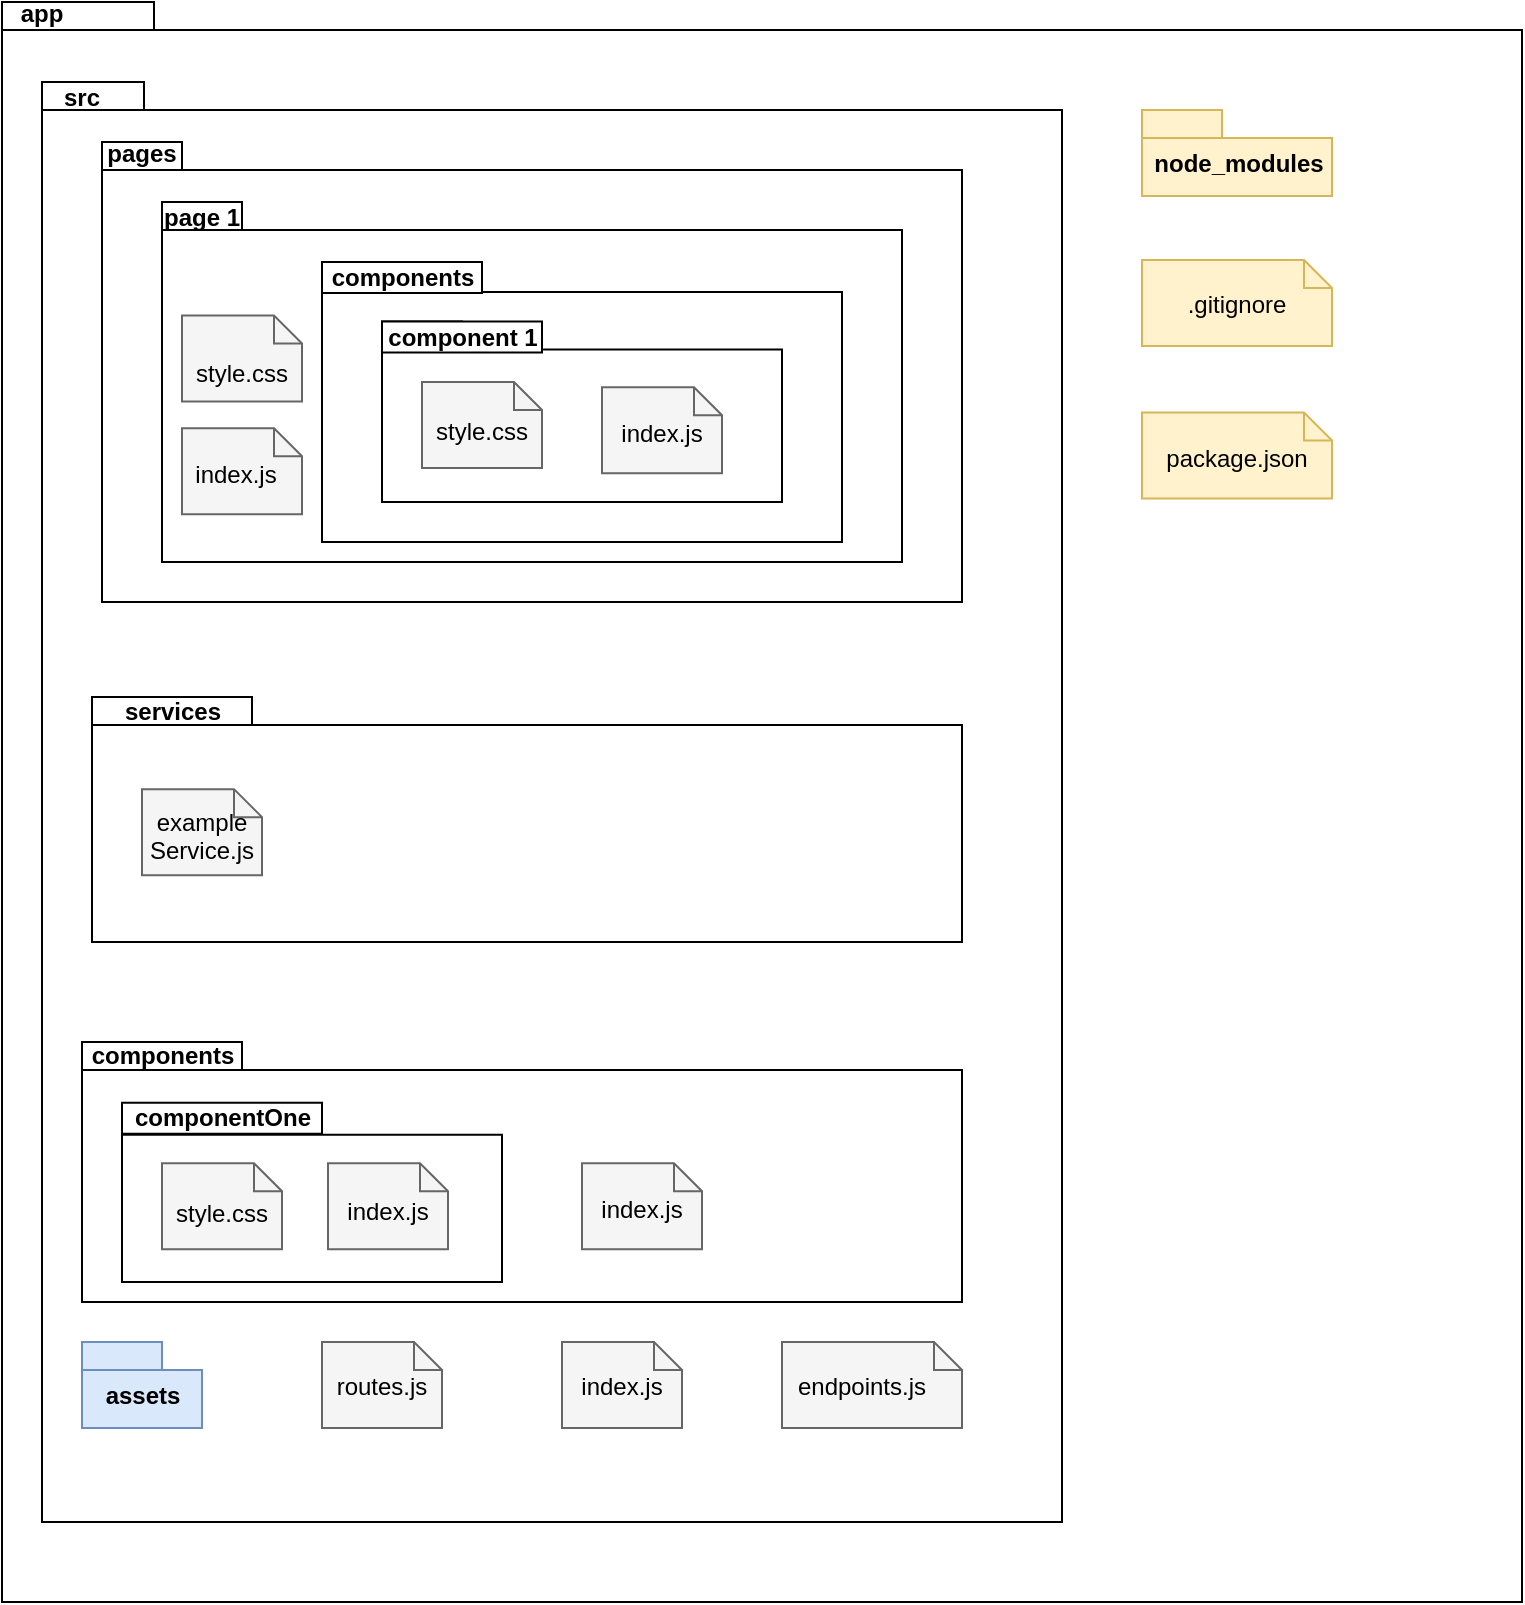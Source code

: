 <mxfile version="13.7.7" type="google"><diagram name="Page-1" id="5f0bae14-7c28-e335-631c-24af17079c00"><mxGraphModel dx="1298" dy="817" grid="1" gridSize="10" guides="1" tooltips="1" connect="1" arrows="1" fold="1" page="1" pageScale="1" pageWidth="1100" pageHeight="850" background="#ffffff" math="0" shadow="0"><root><mxCell id="0"/><mxCell id="1" parent="0"/><mxCell id="LLrB_lB7WMDVWIQWUESG-1" value="" style="shape=folder;fontStyle=1;spacingTop=10;tabWidth=40;tabHeight=14;tabPosition=left;html=1;" parent="1" vertex="1"><mxGeometry x="10" y="20" width="760" height="800" as="geometry"/></mxCell><mxCell id="5BjMBhhKJfP7Fgy8XnMF-1" value="" style="shape=folder;fontStyle=1;spacingTop=10;tabWidth=40;tabHeight=14;tabPosition=left;html=1;" parent="1" vertex="1"><mxGeometry x="30" y="60" width="510" height="720" as="geometry"/></mxCell><mxCell id="5BjMBhhKJfP7Fgy8XnMF-3" value="" style="shape=folder;fontStyle=1;spacingTop=10;tabWidth=40;tabHeight=14;tabPosition=left;html=1;" parent="1" vertex="1"><mxGeometry x="60" y="90" width="430" height="230" as="geometry"/></mxCell><mxCell id="5BjMBhhKJfP7Fgy8XnMF-2" value="src" style="text;align=center;fontStyle=1;verticalAlign=middle;spacingLeft=3;spacingRight=3;strokeColor=none;rotatable=0;points=[[0,0.5],[1,0.5]];portConstraint=eastwest;" parent="1" vertex="1"><mxGeometry x="30" y="60" width="40" height="14" as="geometry"/></mxCell><mxCell id="5BjMBhhKJfP7Fgy8XnMF-4" value="pages" style="text;align=center;fontStyle=1;verticalAlign=middle;spacingLeft=3;spacingRight=3;strokeColor=none;rotatable=0;points=[[0,0.5],[1,0.5]];portConstraint=eastwest;" parent="1" vertex="1"><mxGeometry x="40" y="82" width="80" height="26" as="geometry"/></mxCell><mxCell id="5BjMBhhKJfP7Fgy8XnMF-5" value="" style="shape=folder;fontStyle=1;spacingTop=10;tabWidth=40;tabHeight=14;tabPosition=left;html=1;" parent="1" vertex="1"><mxGeometry x="50" y="540" width="440" height="130" as="geometry"/></mxCell><mxCell id="5BjMBhhKJfP7Fgy8XnMF-7" value="components" style="html=1;fontStyle=1" parent="1" vertex="1"><mxGeometry x="50" y="540" width="80" height="14" as="geometry"/></mxCell><mxCell id="5BjMBhhKJfP7Fgy8XnMF-8" value="" style="shape=folder;fontStyle=1;spacingTop=10;tabWidth=40;tabHeight=14;tabPosition=left;html=1;" parent="1" vertex="1"><mxGeometry x="90" y="120" width="370" height="180" as="geometry"/></mxCell><mxCell id="5BjMBhhKJfP7Fgy8XnMF-9" value="page 1" style="text;align=center;fontStyle=1;verticalAlign=middle;spacingLeft=3;spacingRight=3;strokeColor=none;rotatable=0;points=[[0,0.5],[1,0.5]];portConstraint=eastwest;" parent="1" vertex="1"><mxGeometry x="70" y="114.01" width="80" height="26" as="geometry"/></mxCell><mxCell id="5BjMBhhKJfP7Fgy8XnMF-20" value="" style="shape=note;whiteSpace=wrap;html=1;size=14;verticalAlign=top;align=left;spacingTop=-6;fillColor=#f5f5f5;strokeColor=#666666;fontColor=#333333;" parent="1" vertex="1"><mxGeometry x="100" y="176.75" width="60" height="43" as="geometry"/></mxCell><mxCell id="5BjMBhhKJfP7Fgy8XnMF-21" value="style.css" style="text;align=center;fontStyle=0;verticalAlign=middle;spacingLeft=3;spacingRight=3;strokeColor=none;rotatable=0;points=[[0,0.5],[1,0.5]];portConstraint=eastwest;" parent="1" vertex="1"><mxGeometry x="110" y="192" width="40" height="26" as="geometry"/></mxCell><mxCell id="5BjMBhhKJfP7Fgy8XnMF-22" value="" style="shape=note;whiteSpace=wrap;html=1;size=14;verticalAlign=top;align=left;spacingTop=-6;fillColor=#f5f5f5;strokeColor=#666666;fontColor=#333333;" parent="1" vertex="1"><mxGeometry x="100" y="233.13" width="60" height="43" as="geometry"/></mxCell><mxCell id="5BjMBhhKJfP7Fgy8XnMF-23" value="index.js" style="text;align=center;fontStyle=0;verticalAlign=middle;spacingLeft=3;spacingRight=3;strokeColor=none;rotatable=0;points=[[0,0.5],[1,0.5]];portConstraint=eastwest;" parent="1" vertex="1"><mxGeometry x="107" y="242.25" width="40" height="26" as="geometry"/></mxCell><mxCell id="5BjMBhhKJfP7Fgy8XnMF-24" value="" style="shape=folder;fontStyle=1;spacingTop=10;tabWidth=40;tabHeight=15;tabPosition=left;html=1;" parent="1" vertex="1"><mxGeometry x="170" y="150" width="260" height="140" as="geometry"/></mxCell><mxCell id="5BjMBhhKJfP7Fgy8XnMF-25" value="components" style="html=1;fontStyle=1" parent="1" vertex="1"><mxGeometry x="170" y="150" width="80" height="15.5" as="geometry"/></mxCell><mxCell id="5BjMBhhKJfP7Fgy8XnMF-34" value="" style="shape=folder;fontStyle=1;spacingTop=10;tabWidth=40;tabHeight=14;tabPosition=left;html=1;" parent="1" vertex="1"><mxGeometry x="200" y="179.75" width="200" height="90.25" as="geometry"/></mxCell><mxCell id="5BjMBhhKJfP7Fgy8XnMF-32" value="" style="shape=note;whiteSpace=wrap;html=1;size=14;verticalAlign=top;align=left;spacingTop=-6;fillColor=#f5f5f5;strokeColor=#666666;fontColor=#333333;" parent="1" vertex="1"><mxGeometry x="310" y="212.63" width="60" height="43" as="geometry"/></mxCell><mxCell id="5BjMBhhKJfP7Fgy8XnMF-30" value="" style="shape=note;whiteSpace=wrap;html=1;size=14;verticalAlign=top;align=left;spacingTop=-6;fillColor=#f5f5f5;strokeColor=#666666;fontColor=#333333;" parent="1" vertex="1"><mxGeometry x="220" y="210" width="60" height="43" as="geometry"/></mxCell><mxCell id="5BjMBhhKJfP7Fgy8XnMF-31" value="style.css" style="text;align=center;fontStyle=0;verticalAlign=middle;spacingLeft=3;spacingRight=3;strokeColor=none;rotatable=0;points=[[0,0.5],[1,0.5]];portConstraint=eastwest;" parent="1" vertex="1"><mxGeometry x="230" y="221.13" width="40" height="26" as="geometry"/></mxCell><mxCell id="5BjMBhhKJfP7Fgy8XnMF-33" value="index.js" style="text;align=center;fontStyle=0;verticalAlign=middle;spacingLeft=3;spacingRight=3;strokeColor=none;rotatable=0;points=[[0,0.5],[1,0.5]];portConstraint=eastwest;" parent="1" vertex="1"><mxGeometry x="320" y="222.01" width="40" height="26" as="geometry"/></mxCell><mxCell id="5BjMBhhKJfP7Fgy8XnMF-36" value="component 1" style="html=1;fontStyle=1" parent="1" vertex="1"><mxGeometry x="200" y="179.75" width="80" height="15.5" as="geometry"/></mxCell><mxCell id="5BjMBhhKJfP7Fgy8XnMF-50" value="" style="shape=folder;fontStyle=1;spacingTop=10;tabWidth=40;tabHeight=14;tabPosition=left;html=1;" parent="1" vertex="1"><mxGeometry x="70" y="572.37" width="190" height="87.63" as="geometry"/></mxCell><mxCell id="5BjMBhhKJfP7Fgy8XnMF-51" value="" style="shape=note;whiteSpace=wrap;html=1;size=14;verticalAlign=top;align=left;spacingTop=-6;fillColor=#f5f5f5;strokeColor=#666666;fontColor=#333333;" parent="1" vertex="1"><mxGeometry x="173" y="600.62" width="60" height="43" as="geometry"/></mxCell><mxCell id="5BjMBhhKJfP7Fgy8XnMF-52" value="" style="shape=note;whiteSpace=wrap;html=1;size=14;verticalAlign=top;align=left;spacingTop=-6;fillColor=#f5f5f5;strokeColor=#666666;fontColor=#333333;" parent="1" vertex="1"><mxGeometry x="90" y="600.62" width="60" height="43" as="geometry"/></mxCell><mxCell id="5BjMBhhKJfP7Fgy8XnMF-53" value="style.css" style="text;align=center;fontStyle=0;verticalAlign=middle;spacingLeft=3;spacingRight=3;strokeColor=none;rotatable=0;points=[[0,0.5],[1,0.5]];portConstraint=eastwest;" parent="1" vertex="1"><mxGeometry x="100" y="612" width="40" height="26" as="geometry"/></mxCell><mxCell id="5BjMBhhKJfP7Fgy8XnMF-54" value="index.js" style="text;align=center;fontStyle=0;verticalAlign=middle;spacingLeft=3;spacingRight=3;strokeColor=none;rotatable=0;points=[[0,0.5],[1,0.5]];portConstraint=eastwest;" parent="1" vertex="1"><mxGeometry x="183" y="611" width="40" height="26" as="geometry"/></mxCell><mxCell id="5BjMBhhKJfP7Fgy8XnMF-55" value="componentOne" style="html=1;fontStyle=1" parent="1" vertex="1"><mxGeometry x="70" y="570.37" width="100" height="15.5" as="geometry"/></mxCell><mxCell id="wV3xynalfqyFxoRxTVA0-4" value="" style="edgeStyle=orthogonalEdgeStyle;rounded=0;orthogonalLoop=1;jettySize=auto;html=1;" edge="1" parent="1" source="5BjMBhhKJfP7Fgy8XnMF-89"><mxGeometry relative="1" as="geometry"><mxPoint x="695" y="386.88" as="targetPoint"/></mxGeometry></mxCell><mxCell id="wV3xynalfqyFxoRxTVA0-6" value="" style="edgeStyle=orthogonalEdgeStyle;rounded=0;orthogonalLoop=1;jettySize=auto;html=1;" edge="1" parent="1" source="5BjMBhhKJfP7Fgy8XnMF-116"><mxGeometry relative="1" as="geometry"><mxPoint x="620" y="598.51" as="targetPoint"/></mxGeometry></mxCell><mxCell id="5BjMBhhKJfP7Fgy8XnMF-123" value="" style="shape=note;whiteSpace=wrap;html=1;size=14;verticalAlign=top;align=left;spacingTop=-6;fillColor=#f5f5f5;strokeColor=#666666;fontColor=#333333;" parent="1" vertex="1"><mxGeometry x="170" y="690" width="60" height="43" as="geometry"/></mxCell><mxCell id="5BjMBhhKJfP7Fgy8XnMF-124" value="routes.js" style="text;align=center;fontStyle=0;verticalAlign=middle;spacingLeft=3;spacingRight=3;strokeColor=none;rotatable=0;points=[[0,0.5],[1,0.5]];portConstraint=eastwest;" parent="1" vertex="1"><mxGeometry x="180" y="698.5" width="40" height="26" as="geometry"/></mxCell><mxCell id="5BjMBhhKJfP7Fgy8XnMF-125" value="" style="shape=note;whiteSpace=wrap;html=1;size=14;verticalAlign=top;align=left;spacingTop=-6;fillColor=#f5f5f5;strokeColor=#666666;fontColor=#333333;" parent="1" vertex="1"><mxGeometry x="400" y="690" width="90" height="43" as="geometry"/></mxCell><mxCell id="5BjMBhhKJfP7Fgy8XnMF-126" value="endpoints.js" style="text;align=center;fontStyle=0;verticalAlign=middle;spacingLeft=3;spacingRight=3;strokeColor=none;rotatable=0;points=[[0,0.5],[1,0.5]];portConstraint=eastwest;" parent="1" vertex="1"><mxGeometry x="415" y="698.5" width="50" height="26" as="geometry"/></mxCell><mxCell id="5BjMBhhKJfP7Fgy8XnMF-129" value="" style="shape=folder;fontStyle=1;spacingTop=10;tabWidth=40;tabHeight=14;tabPosition=left;html=1;" parent="1" vertex="1"><mxGeometry x="55" y="367.5" width="435" height="122.5" as="geometry"/></mxCell><mxCell id="5BjMBhhKJfP7Fgy8XnMF-130" value="services" style="html=1;fontStyle=1" parent="1" vertex="1"><mxGeometry x="55" y="367.5" width="80" height="14" as="geometry"/></mxCell><mxCell id="5BjMBhhKJfP7Fgy8XnMF-135" value="" style="shape=note;whiteSpace=wrap;html=1;size=14;verticalAlign=top;align=left;spacingTop=-6;fillColor=#f5f5f5;strokeColor=#666666;fontColor=#333333;" parent="1" vertex="1"><mxGeometry x="80" y="413.57" width="60" height="43" as="geometry"/></mxCell><mxCell id="5BjMBhhKJfP7Fgy8XnMF-136" value="example&#10;Service.js" style="text;align=center;fontStyle=0;verticalAlign=middle;spacingLeft=3;spacingRight=3;strokeColor=none;rotatable=0;points=[[0,0.5],[1,0.5]];portConstraint=eastwest;" parent="1" vertex="1"><mxGeometry x="67.5" y="423.45" width="85" height="26" as="geometry"/></mxCell><mxCell id="5BjMBhhKJfP7Fgy8XnMF-139" value="" style="shape=note;whiteSpace=wrap;html=1;size=14;verticalAlign=top;align=left;spacingTop=-6;fillColor=#f5f5f5;strokeColor=#666666;fontColor=#333333;" parent="1" vertex="1"><mxGeometry x="290" y="690" width="60" height="43" as="geometry"/></mxCell><mxCell id="LLrB_lB7WMDVWIQWUESG-2" value="node_modules" style="shape=folder;fontStyle=1;spacingTop=10;tabWidth=40;tabHeight=14;tabPosition=left;html=1;fillColor=#fff2cc;strokeColor=#d6b656;" parent="1" vertex="1"><mxGeometry x="580" y="74" width="95" height="43" as="geometry"/></mxCell><mxCell id="LLrB_lB7WMDVWIQWUESG-5" value="" style="shape=note;whiteSpace=wrap;html=1;size=14;verticalAlign=top;align=left;spacingTop=-6;fillColor=#fff2cc;strokeColor=#d6b656;" parent="1" vertex="1"><mxGeometry x="580" y="149" width="95" height="43" as="geometry"/></mxCell><mxCell id="LLrB_lB7WMDVWIQWUESG-6" value=".gitignore" style="text;align=center;fontStyle=0;verticalAlign=middle;spacingLeft=3;spacingRight=3;strokeColor=none;rotatable=0;points=[[0,0.5],[1,0.5]];portConstraint=eastwest;" parent="1" vertex="1"><mxGeometry x="607.5" y="157.5" width="40" height="26" as="geometry"/></mxCell><mxCell id="LLrB_lB7WMDVWIQWUESG-7" value="" style="shape=note;whiteSpace=wrap;html=1;size=14;verticalAlign=top;align=left;spacingTop=-6;fillColor=#fff2cc;strokeColor=#d6b656;" parent="1" vertex="1"><mxGeometry x="580" y="225.25" width="95" height="43" as="geometry"/></mxCell><mxCell id="LLrB_lB7WMDVWIQWUESG-8" value="package.json" style="text;align=center;fontStyle=0;verticalAlign=middle;spacingLeft=3;spacingRight=3;strokeColor=none;rotatable=0;points=[[0,0.5],[1,0.5]];portConstraint=eastwest;" parent="1" vertex="1"><mxGeometry x="607.5" y="235.25" width="40" height="24.5" as="geometry"/></mxCell><mxCell id="LLrB_lB7WMDVWIQWUESG-13" value="assets" style="shape=folder;fontStyle=1;spacingTop=10;tabWidth=40;tabHeight=14;tabPosition=left;html=1;fillColor=#dae8fc;strokeColor=#6c8ebf;" parent="1" vertex="1"><mxGeometry x="50" y="690" width="60" height="43" as="geometry"/></mxCell><mxCell id="LLrB_lB7WMDVWIQWUESG-14" value="index.js" style="text;align=center;fontStyle=0;verticalAlign=middle;spacingLeft=3;spacingRight=3;strokeColor=none;rotatable=0;points=[[0,0.5],[1,0.5]];portConstraint=eastwest;" parent="1" vertex="1"><mxGeometry x="300" y="698.5" width="40" height="26" as="geometry"/></mxCell><mxCell id="LLrB_lB7WMDVWIQWUESG-15" value="app" style="text;align=center;fontStyle=1;verticalAlign=middle;spacingLeft=3;spacingRight=3;strokeColor=none;rotatable=0;points=[[0,0.5],[1,0.5]];portConstraint=eastwest;" parent="1" vertex="1"><mxGeometry x="10" y="20" width="40" height="10" as="geometry"/></mxCell><mxCell id="wV3xynalfqyFxoRxTVA0-9" value="" style="shape=note;whiteSpace=wrap;html=1;size=14;verticalAlign=top;align=left;spacingTop=-6;fillColor=#f5f5f5;strokeColor=#666666;fontColor=#333333;" vertex="1" parent="1"><mxGeometry x="300" y="600.62" width="60" height="43" as="geometry"/></mxCell><mxCell id="wV3xynalfqyFxoRxTVA0-10" value="index.js" style="text;align=center;fontStyle=0;verticalAlign=middle;spacingLeft=3;spacingRight=3;strokeColor=none;rotatable=0;points=[[0,0.5],[1,0.5]];portConstraint=eastwest;" vertex="1" parent="1"><mxGeometry x="310" y="610" width="40" height="26" as="geometry"/></mxCell></root></mxGraphModel></diagram></mxfile>